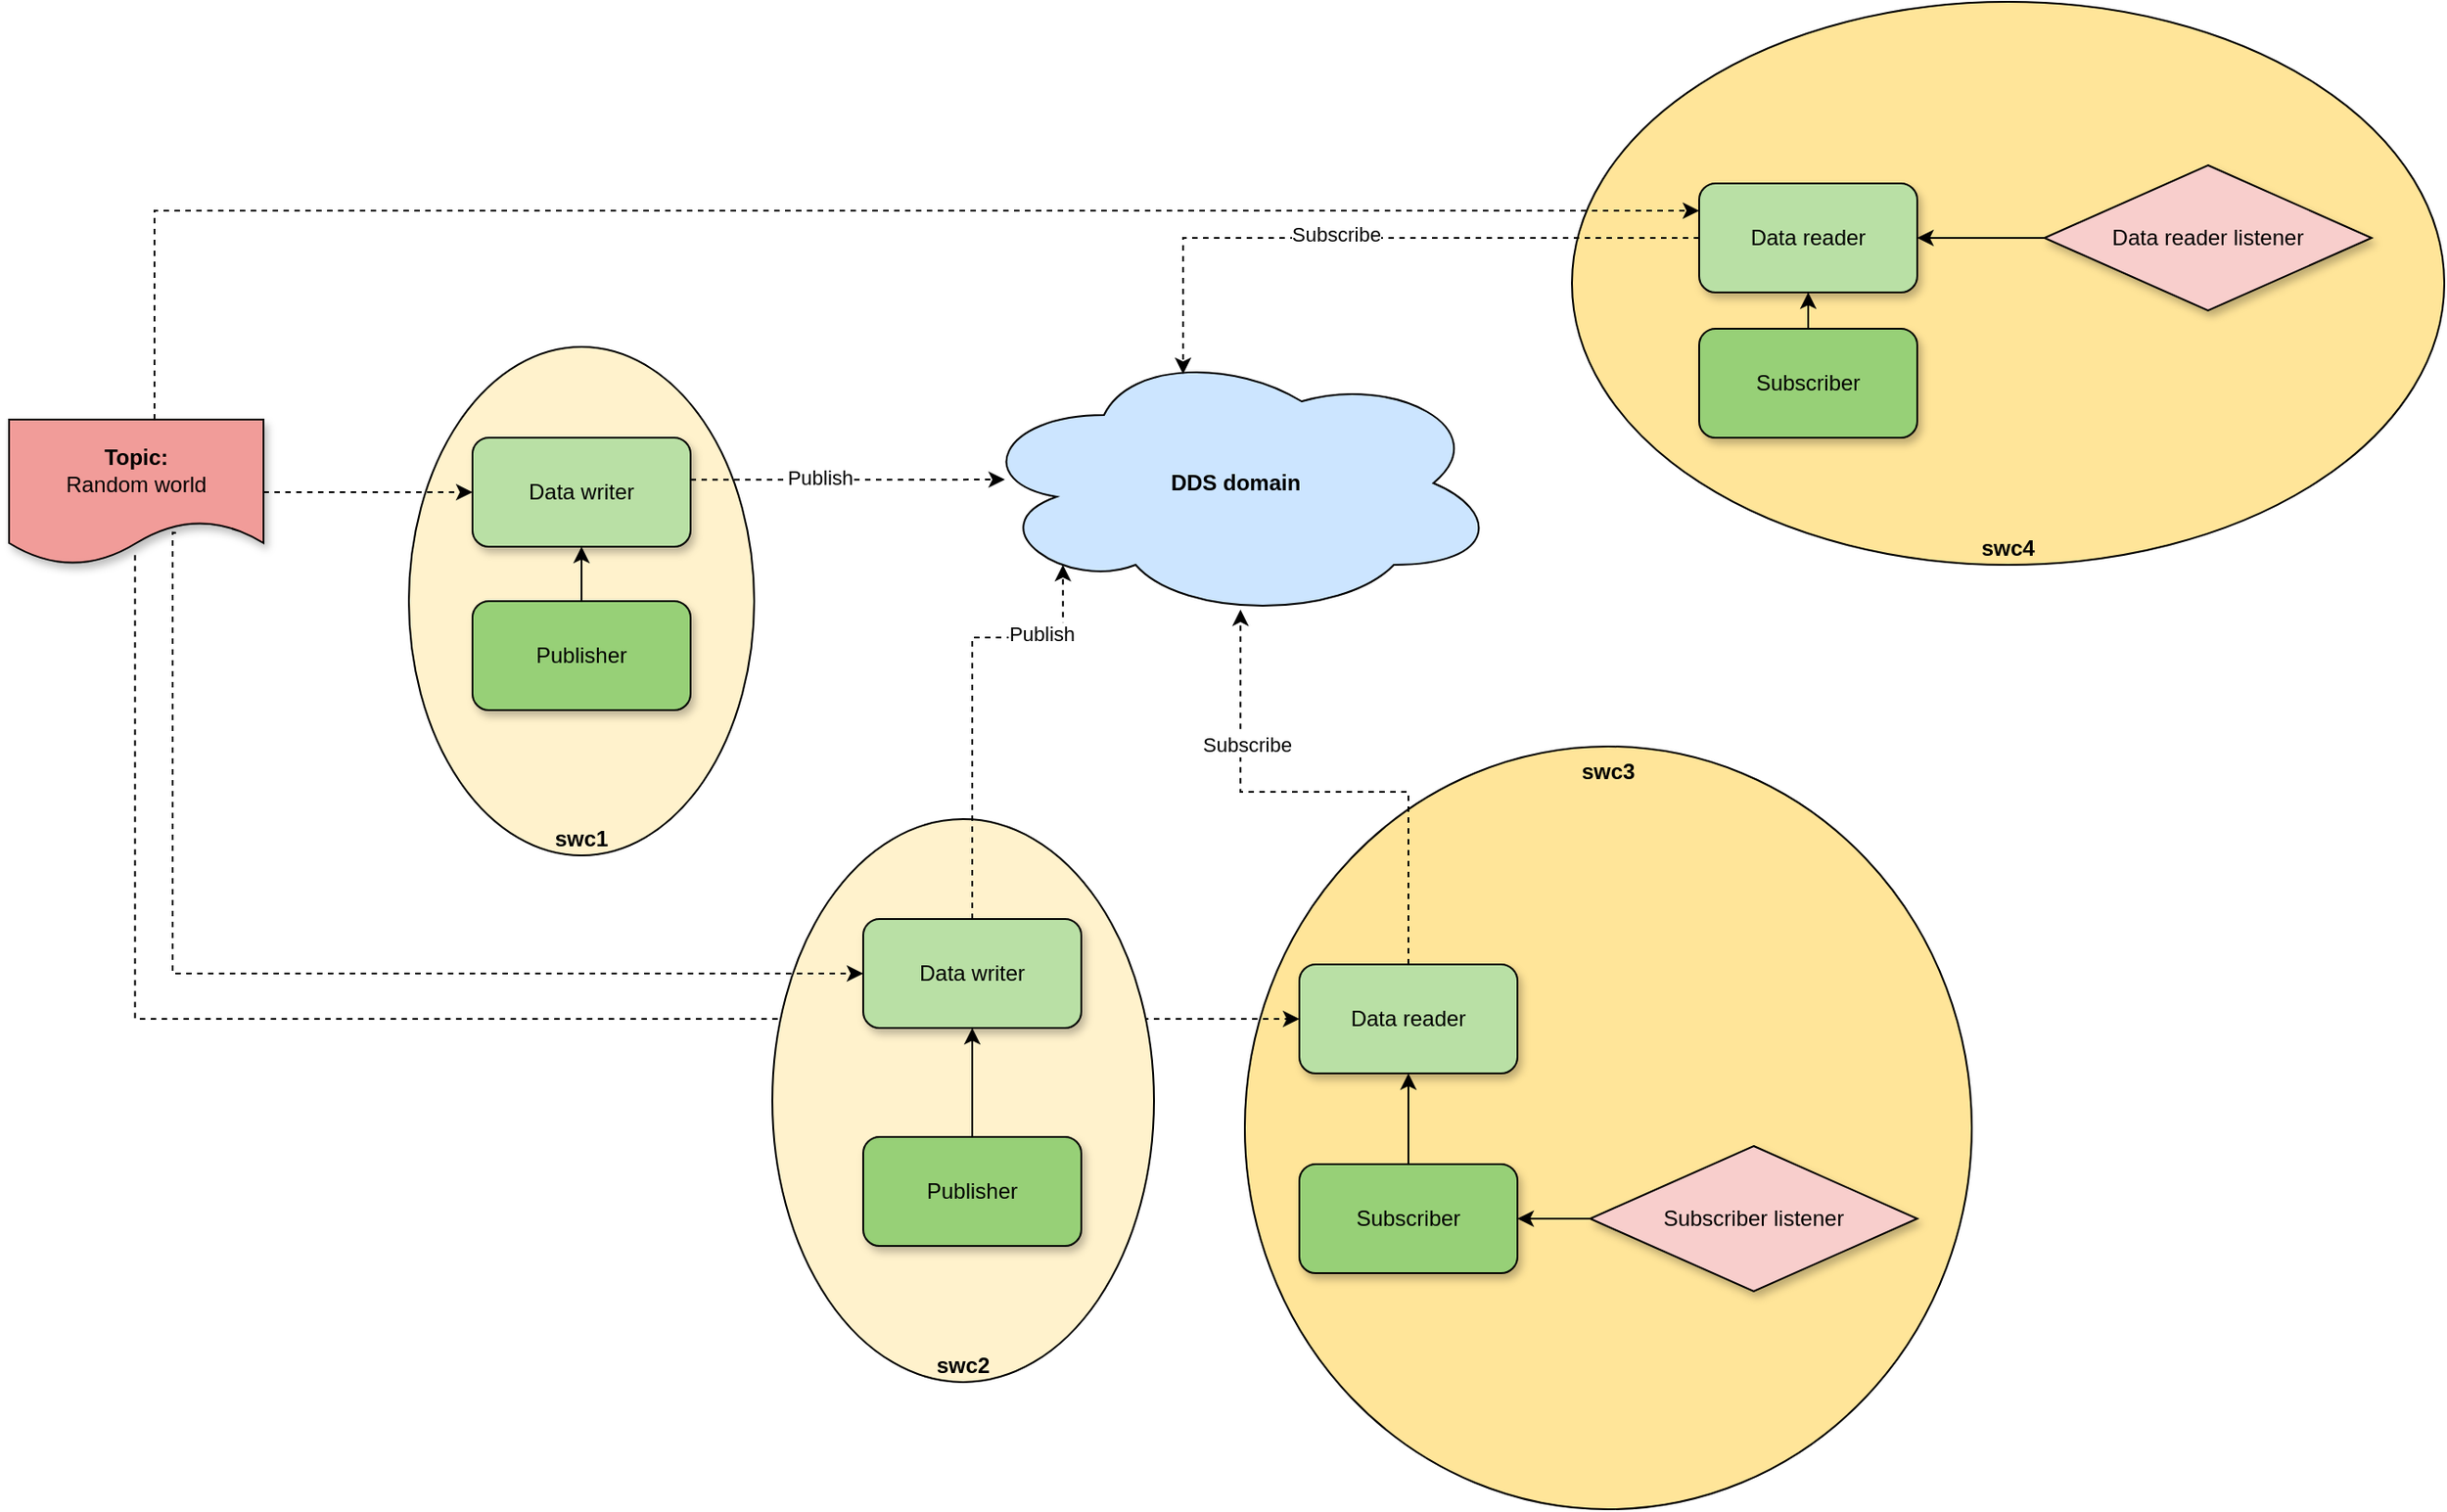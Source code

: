 <mxfile version="20.3.6" type="device"><diagram id="N4qMRPNuTujk9smE9VC3" name="Application-example"><mxGraphModel dx="2052" dy="1820" grid="1" gridSize="10" guides="1" tooltips="1" connect="1" arrows="1" fold="1" page="1" pageScale="1" pageWidth="850" pageHeight="1100" math="0" shadow="0"><root><mxCell id="0"/><mxCell id="1" parent="0"/><mxCell id="l9jl2FEzKWp1RFaF3Cmi-8" value="&lt;b&gt;swc3&lt;/b&gt;" style="ellipse;whiteSpace=wrap;html=1;verticalAlign=top;fillColor=#FFE599;" vertex="1" parent="1"><mxGeometry x="370" y="230" width="400" height="420" as="geometry"/></mxCell><mxCell id="l9jl2FEzKWp1RFaF3Cmi-44" style="edgeStyle=orthogonalEdgeStyle;rounded=0;orthogonalLoop=1;jettySize=auto;html=1;entryX=0;entryY=0.5;entryDx=0;entryDy=0;dashed=1;fontColor=none;exitX=0.495;exitY=0.933;exitDx=0;exitDy=0;exitPerimeter=0;" edge="1" parent="1" source="l9jl2FEzKWp1RFaF3Cmi-40" target="l9jl2FEzKWp1RFaF3Cmi-25"><mxGeometry relative="1" as="geometry"><Array as="points"><mxPoint x="-241" y="380"/></Array></mxGeometry></mxCell><mxCell id="l9jl2FEzKWp1RFaF3Cmi-1" value="&lt;b&gt;DDS domain&lt;/b&gt;" style="ellipse;shape=cloud;whiteSpace=wrap;html=1;fillColor=#CCE5FF;" vertex="1" parent="1"><mxGeometry x="220" y="10" width="290" height="150" as="geometry"/></mxCell><mxCell id="l9jl2FEzKWp1RFaF3Cmi-6" value="&lt;b&gt;swc1&lt;/b&gt;" style="ellipse;whiteSpace=wrap;html=1;verticalAlign=bottom;fillColor=#FFF2CC;" vertex="1" parent="1"><mxGeometry x="-90" y="10" width="190" height="280" as="geometry"/></mxCell><mxCell id="l9jl2FEzKWp1RFaF3Cmi-7" value="&lt;b&gt;swc2&lt;/b&gt;" style="ellipse;whiteSpace=wrap;html=1;verticalAlign=bottom;fillColor=#FFF2CC;" vertex="1" parent="1"><mxGeometry x="110" y="270" width="210" height="310" as="geometry"/></mxCell><mxCell id="l9jl2FEzKWp1RFaF3Cmi-9" value="&lt;b&gt;swc4&lt;/b&gt;" style="ellipse;whiteSpace=wrap;html=1;verticalAlign=bottom;fillColor=#FFE599;" vertex="1" parent="1"><mxGeometry x="550" y="-180" width="480" height="310" as="geometry"/></mxCell><mxCell id="l9jl2FEzKWp1RFaF3Cmi-18" style="edgeStyle=orthogonalEdgeStyle;rounded=0;orthogonalLoop=1;jettySize=auto;html=1;entryX=1;entryY=0.5;entryDx=0;entryDy=0;" edge="1" parent="1" source="l9jl2FEzKWp1RFaF3Cmi-10" target="l9jl2FEzKWp1RFaF3Cmi-13"><mxGeometry relative="1" as="geometry"><mxPoint x="530" y="480" as="targetPoint"/></mxGeometry></mxCell><mxCell id="l9jl2FEzKWp1RFaF3Cmi-10" value="Subscriber listener" style="rhombus;whiteSpace=wrap;html=1;strokeColor=#000000;fillColor=#F8CECC;shadow=1;" vertex="1" parent="1"><mxGeometry x="560" y="450" width="180" height="80" as="geometry"/></mxCell><mxCell id="l9jl2FEzKWp1RFaF3Cmi-17" style="edgeStyle=orthogonalEdgeStyle;rounded=0;orthogonalLoop=1;jettySize=auto;html=1;" edge="1" parent="1" source="l9jl2FEzKWp1RFaF3Cmi-11" target="l9jl2FEzKWp1RFaF3Cmi-12"><mxGeometry relative="1" as="geometry"/></mxCell><mxCell id="l9jl2FEzKWp1RFaF3Cmi-11" value="Data reader listener" style="rhombus;whiteSpace=wrap;html=1;fillColor=#F8CECC;shadow=1;" vertex="1" parent="1"><mxGeometry x="810" y="-90" width="180" height="80" as="geometry"/></mxCell><mxCell id="l9jl2FEzKWp1RFaF3Cmi-35" style="edgeStyle=orthogonalEdgeStyle;rounded=0;orthogonalLoop=1;jettySize=auto;html=1;exitX=0;exitY=0.5;exitDx=0;exitDy=0;entryX=0.4;entryY=0.1;entryDx=0;entryDy=0;entryPerimeter=0;dashed=1;fontColor=none;" edge="1" parent="1" source="l9jl2FEzKWp1RFaF3Cmi-12" target="l9jl2FEzKWp1RFaF3Cmi-1"><mxGeometry relative="1" as="geometry"/></mxCell><mxCell id="l9jl2FEzKWp1RFaF3Cmi-39" value="Subscribe" style="edgeLabel;html=1;align=center;verticalAlign=middle;resizable=0;points=[];fontColor=none;" vertex="1" connectable="0" parent="l9jl2FEzKWp1RFaF3Cmi-35"><mxGeometry x="0.118" y="-2" relative="1" as="geometry"><mxPoint as="offset"/></mxGeometry></mxCell><mxCell id="l9jl2FEzKWp1RFaF3Cmi-12" value="Data reader" style="rounded=1;whiteSpace=wrap;html=1;fillColor=#B9E0A5;shadow=1;" vertex="1" parent="1"><mxGeometry x="620" y="-80" width="120" height="60" as="geometry"/></mxCell><mxCell id="l9jl2FEzKWp1RFaF3Cmi-21" style="edgeStyle=orthogonalEdgeStyle;rounded=0;orthogonalLoop=1;jettySize=auto;html=1;exitX=0.5;exitY=0;exitDx=0;exitDy=0;entryX=0.5;entryY=1;entryDx=0;entryDy=0;entryPerimeter=0;" edge="1" parent="1" source="l9jl2FEzKWp1RFaF3Cmi-13" target="l9jl2FEzKWp1RFaF3Cmi-25"><mxGeometry relative="1" as="geometry"/></mxCell><mxCell id="l9jl2FEzKWp1RFaF3Cmi-13" value="Subscriber" style="rounded=1;whiteSpace=wrap;html=1;fillColor=#97D077;shadow=1;" vertex="1" parent="1"><mxGeometry x="400" y="460" width="120" height="60" as="geometry"/></mxCell><mxCell id="l9jl2FEzKWp1RFaF3Cmi-22" style="edgeStyle=orthogonalEdgeStyle;rounded=0;orthogonalLoop=1;jettySize=auto;html=1;exitX=0.5;exitY=0;exitDx=0;exitDy=0;entryX=0.5;entryY=1;entryDx=0;entryDy=0;" edge="1" parent="1" source="l9jl2FEzKWp1RFaF3Cmi-14" target="l9jl2FEzKWp1RFaF3Cmi-28"><mxGeometry relative="1" as="geometry"/></mxCell><mxCell id="l9jl2FEzKWp1RFaF3Cmi-14" value="Publisher" style="rounded=1;whiteSpace=wrap;html=1;fillColor=#97D077;shadow=1;" vertex="1" parent="1"><mxGeometry x="160" y="445" width="120" height="60" as="geometry"/></mxCell><mxCell id="l9jl2FEzKWp1RFaF3Cmi-23" style="edgeStyle=orthogonalEdgeStyle;rounded=0;orthogonalLoop=1;jettySize=auto;html=1;entryX=0.5;entryY=1;entryDx=0;entryDy=0;" edge="1" parent="1" source="l9jl2FEzKWp1RFaF3Cmi-16" target="l9jl2FEzKWp1RFaF3Cmi-29"><mxGeometry relative="1" as="geometry"/></mxCell><mxCell id="l9jl2FEzKWp1RFaF3Cmi-16" value="Publisher" style="rounded=1;whiteSpace=wrap;html=1;fillColor=#97D077;shadow=1;" vertex="1" parent="1"><mxGeometry x="-55" y="150" width="120" height="60" as="geometry"/></mxCell><mxCell id="l9jl2FEzKWp1RFaF3Cmi-27" style="edgeStyle=orthogonalEdgeStyle;rounded=0;orthogonalLoop=1;jettySize=auto;html=1;exitX=0.5;exitY=0;exitDx=0;exitDy=0;" edge="1" parent="1" source="l9jl2FEzKWp1RFaF3Cmi-24" target="l9jl2FEzKWp1RFaF3Cmi-12"><mxGeometry relative="1" as="geometry"/></mxCell><mxCell id="l9jl2FEzKWp1RFaF3Cmi-24" value="Subscriber" style="rounded=1;whiteSpace=wrap;html=1;fillColor=#97D077;shadow=1;" vertex="1" parent="1"><mxGeometry x="620" width="120" height="60" as="geometry"/></mxCell><mxCell id="l9jl2FEzKWp1RFaF3Cmi-34" style="edgeStyle=orthogonalEdgeStyle;rounded=0;orthogonalLoop=1;jettySize=auto;html=1;dashed=1;fontColor=none;entryX=0.509;entryY=0.964;entryDx=0;entryDy=0;entryPerimeter=0;" edge="1" parent="1" source="l9jl2FEzKWp1RFaF3Cmi-25" target="l9jl2FEzKWp1RFaF3Cmi-1"><mxGeometry relative="1" as="geometry"><mxPoint x="360" y="160" as="targetPoint"/></mxGeometry></mxCell><mxCell id="l9jl2FEzKWp1RFaF3Cmi-38" value="Subscribe" style="edgeLabel;html=1;align=center;verticalAlign=middle;resizable=0;points=[];fontColor=none;" vertex="1" connectable="0" parent="l9jl2FEzKWp1RFaF3Cmi-34"><mxGeometry x="0.476" y="-3" relative="1" as="geometry"><mxPoint y="-1" as="offset"/></mxGeometry></mxCell><mxCell id="l9jl2FEzKWp1RFaF3Cmi-25" value="Data reader" style="rounded=1;whiteSpace=wrap;html=1;fillColor=#B9E0A5;shadow=1;" vertex="1" parent="1"><mxGeometry x="400" y="350" width="120" height="60" as="geometry"/></mxCell><mxCell id="l9jl2FEzKWp1RFaF3Cmi-33" style="edgeStyle=orthogonalEdgeStyle;rounded=0;orthogonalLoop=1;jettySize=auto;html=1;entryX=0.172;entryY=0.8;entryDx=0;entryDy=0;entryPerimeter=0;dashed=1;fontColor=none;" edge="1" parent="1" source="l9jl2FEzKWp1RFaF3Cmi-28" target="l9jl2FEzKWp1RFaF3Cmi-1"><mxGeometry relative="1" as="geometry"><Array as="points"><mxPoint x="220" y="170"/><mxPoint x="270" y="170"/></Array></mxGeometry></mxCell><mxCell id="l9jl2FEzKWp1RFaF3Cmi-37" value="Publish" style="edgeLabel;html=1;align=center;verticalAlign=middle;resizable=0;points=[];fontColor=none;" vertex="1" connectable="0" parent="l9jl2FEzKWp1RFaF3Cmi-33"><mxGeometry x="0.573" y="2" relative="1" as="geometry"><mxPoint as="offset"/></mxGeometry></mxCell><mxCell id="l9jl2FEzKWp1RFaF3Cmi-28" value="Data writer" style="rounded=1;whiteSpace=wrap;html=1;fillColor=#B9E0A5;shadow=1;" vertex="1" parent="1"><mxGeometry x="160" y="325" width="120" height="60" as="geometry"/></mxCell><mxCell id="l9jl2FEzKWp1RFaF3Cmi-30" style="edgeStyle=orthogonalEdgeStyle;rounded=0;orthogonalLoop=1;jettySize=auto;html=1;entryX=0.062;entryY=0.487;entryDx=0;entryDy=0;entryPerimeter=0;fontColor=none;noLabel=1;dashed=1;" edge="1" parent="1" source="l9jl2FEzKWp1RFaF3Cmi-29" target="l9jl2FEzKWp1RFaF3Cmi-1"><mxGeometry relative="1" as="geometry"><Array as="points"><mxPoint x="140" y="83"/></Array></mxGeometry></mxCell><mxCell id="l9jl2FEzKWp1RFaF3Cmi-36" value="Publish" style="edgeLabel;html=1;align=center;verticalAlign=middle;resizable=0;points=[];fontColor=none;" vertex="1" connectable="0" parent="l9jl2FEzKWp1RFaF3Cmi-30"><mxGeometry x="-0.183" y="1" relative="1" as="geometry"><mxPoint as="offset"/></mxGeometry></mxCell><mxCell id="l9jl2FEzKWp1RFaF3Cmi-29" value="Data writer" style="rounded=1;whiteSpace=wrap;html=1;fillColor=#B9E0A5;shadow=1;" vertex="1" parent="1"><mxGeometry x="-55" y="60" width="120" height="60" as="geometry"/></mxCell><mxCell id="l9jl2FEzKWp1RFaF3Cmi-41" style="edgeStyle=orthogonalEdgeStyle;rounded=0;orthogonalLoop=1;jettySize=auto;html=1;dashed=1;fontColor=none;" edge="1" parent="1" source="l9jl2FEzKWp1RFaF3Cmi-40" target="l9jl2FEzKWp1RFaF3Cmi-29"><mxGeometry relative="1" as="geometry"/></mxCell><mxCell id="l9jl2FEzKWp1RFaF3Cmi-42" style="edgeStyle=orthogonalEdgeStyle;rounded=0;orthogonalLoop=1;jettySize=auto;html=1;entryX=0;entryY=0.5;entryDx=0;entryDy=0;dashed=1;fontColor=none;exitX=0.656;exitY=0.779;exitDx=0;exitDy=0;exitPerimeter=0;" edge="1" parent="1" source="l9jl2FEzKWp1RFaF3Cmi-40" target="l9jl2FEzKWp1RFaF3Cmi-28"><mxGeometry relative="1" as="geometry"><Array as="points"><mxPoint x="-220" y="112"/><mxPoint x="-220" y="355"/></Array></mxGeometry></mxCell><mxCell id="l9jl2FEzKWp1RFaF3Cmi-43" style="edgeStyle=orthogonalEdgeStyle;rounded=0;orthogonalLoop=1;jettySize=auto;html=1;entryX=0;entryY=0.25;entryDx=0;entryDy=0;dashed=1;fontColor=none;" edge="1" parent="1" source="l9jl2FEzKWp1RFaF3Cmi-40" target="l9jl2FEzKWp1RFaF3Cmi-12"><mxGeometry relative="1" as="geometry"><Array as="points"><mxPoint x="-230" y="-65"/></Array></mxGeometry></mxCell><mxCell id="l9jl2FEzKWp1RFaF3Cmi-40" value="&lt;b&gt;Topic: &lt;/b&gt;&lt;br&gt;Random world" style="shape=document;whiteSpace=wrap;html=1;boundedLbl=1;shadow=1;strokeColor=#000000;fontColor=none;fillColor=#F19C99;" vertex="1" parent="1"><mxGeometry x="-310" y="50" width="140" height="80" as="geometry"/></mxCell></root></mxGraphModel></diagram></mxfile>
